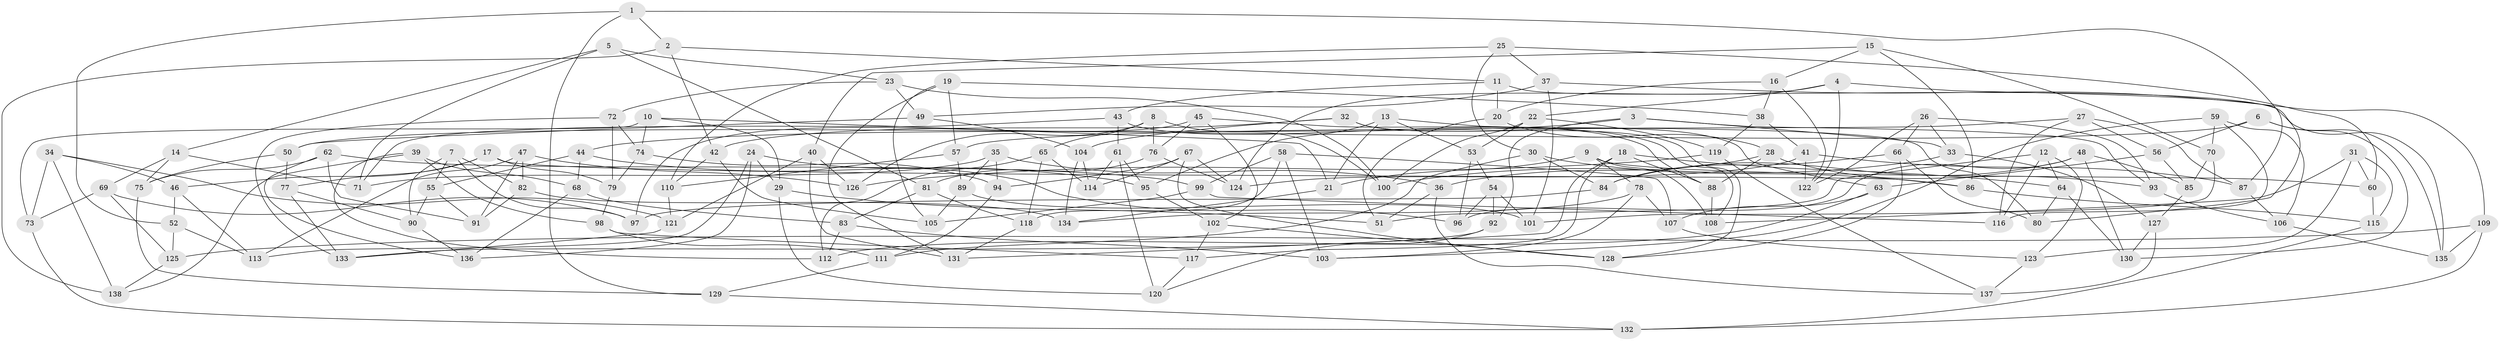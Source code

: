 // coarse degree distribution, {6: 0.611764705882353, 4: 0.36470588235294116, 5: 0.011764705882352941, 3: 0.011764705882352941}
// Generated by graph-tools (version 1.1) at 2025/52/02/27/25 19:52:33]
// undirected, 138 vertices, 276 edges
graph export_dot {
graph [start="1"]
  node [color=gray90,style=filled];
  1;
  2;
  3;
  4;
  5;
  6;
  7;
  8;
  9;
  10;
  11;
  12;
  13;
  14;
  15;
  16;
  17;
  18;
  19;
  20;
  21;
  22;
  23;
  24;
  25;
  26;
  27;
  28;
  29;
  30;
  31;
  32;
  33;
  34;
  35;
  36;
  37;
  38;
  39;
  40;
  41;
  42;
  43;
  44;
  45;
  46;
  47;
  48;
  49;
  50;
  51;
  52;
  53;
  54;
  55;
  56;
  57;
  58;
  59;
  60;
  61;
  62;
  63;
  64;
  65;
  66;
  67;
  68;
  69;
  70;
  71;
  72;
  73;
  74;
  75;
  76;
  77;
  78;
  79;
  80;
  81;
  82;
  83;
  84;
  85;
  86;
  87;
  88;
  89;
  90;
  91;
  92;
  93;
  94;
  95;
  96;
  97;
  98;
  99;
  100;
  101;
  102;
  103;
  104;
  105;
  106;
  107;
  108;
  109;
  110;
  111;
  112;
  113;
  114;
  115;
  116;
  117;
  118;
  119;
  120;
  121;
  122;
  123;
  124;
  125;
  126;
  127;
  128;
  129;
  130;
  131;
  132;
  133;
  134;
  135;
  136;
  137;
  138;
  1 -- 2;
  1 -- 52;
  1 -- 87;
  1 -- 129;
  2 -- 138;
  2 -- 11;
  2 -- 42;
  3 -- 33;
  3 -- 93;
  3 -- 92;
  3 -- 44;
  4 -- 124;
  4 -- 22;
  4 -- 80;
  4 -- 122;
  5 -- 71;
  5 -- 23;
  5 -- 14;
  5 -- 81;
  6 -- 130;
  6 -- 50;
  6 -- 135;
  6 -- 56;
  7 -- 97;
  7 -- 90;
  7 -- 82;
  7 -- 55;
  8 -- 76;
  8 -- 126;
  8 -- 100;
  8 -- 65;
  9 -- 60;
  9 -- 108;
  9 -- 21;
  9 -- 78;
  10 -- 29;
  10 -- 74;
  10 -- 21;
  10 -- 73;
  11 -- 20;
  11 -- 43;
  11 -- 135;
  12 -- 116;
  12 -- 123;
  12 -- 51;
  12 -- 64;
  13 -- 80;
  13 -- 53;
  13 -- 95;
  13 -- 21;
  14 -- 71;
  14 -- 75;
  14 -- 69;
  15 -- 86;
  15 -- 16;
  15 -- 70;
  15 -- 40;
  16 -- 122;
  16 -- 38;
  16 -- 20;
  17 -- 86;
  17 -- 46;
  17 -- 77;
  17 -- 79;
  18 -- 117;
  18 -- 64;
  18 -- 88;
  18 -- 131;
  19 -- 57;
  19 -- 105;
  19 -- 38;
  19 -- 131;
  20 -- 28;
  20 -- 51;
  21 -- 134;
  22 -- 53;
  22 -- 100;
  22 -- 119;
  23 -- 72;
  23 -- 49;
  23 -- 100;
  24 -- 96;
  24 -- 113;
  24 -- 29;
  24 -- 136;
  25 -- 110;
  25 -- 60;
  25 -- 37;
  25 -- 30;
  26 -- 93;
  26 -- 122;
  26 -- 66;
  26 -- 33;
  27 -- 56;
  27 -- 87;
  27 -- 57;
  27 -- 116;
  28 -- 36;
  28 -- 93;
  28 -- 88;
  29 -- 120;
  29 -- 51;
  30 -- 84;
  30 -- 111;
  30 -- 86;
  31 -- 60;
  31 -- 115;
  31 -- 108;
  31 -- 123;
  32 -- 128;
  32 -- 104;
  32 -- 42;
  32 -- 63;
  33 -- 100;
  33 -- 127;
  34 -- 121;
  34 -- 73;
  34 -- 138;
  34 -- 46;
  35 -- 71;
  35 -- 94;
  35 -- 36;
  35 -- 89;
  36 -- 51;
  36 -- 137;
  37 -- 101;
  37 -- 49;
  37 -- 109;
  38 -- 41;
  38 -- 119;
  39 -- 68;
  39 -- 138;
  39 -- 98;
  39 -- 112;
  40 -- 126;
  40 -- 121;
  40 -- 131;
  41 -- 124;
  41 -- 122;
  41 -- 87;
  42 -- 105;
  42 -- 110;
  43 -- 61;
  43 -- 71;
  43 -- 88;
  44 -- 55;
  44 -- 68;
  44 -- 95;
  45 -- 108;
  45 -- 76;
  45 -- 102;
  45 -- 97;
  46 -- 113;
  46 -- 52;
  47 -- 82;
  47 -- 91;
  47 -- 126;
  47 -- 113;
  48 -- 96;
  48 -- 130;
  48 -- 85;
  48 -- 84;
  49 -- 50;
  49 -- 104;
  50 -- 75;
  50 -- 77;
  52 -- 113;
  52 -- 125;
  53 -- 54;
  53 -- 96;
  54 -- 96;
  54 -- 92;
  54 -- 101;
  55 -- 90;
  55 -- 91;
  56 -- 63;
  56 -- 85;
  57 -- 110;
  57 -- 89;
  58 -- 99;
  58 -- 107;
  58 -- 118;
  58 -- 103;
  59 -- 70;
  59 -- 116;
  59 -- 106;
  59 -- 103;
  60 -- 115;
  61 -- 120;
  61 -- 114;
  61 -- 95;
  62 -- 99;
  62 -- 136;
  62 -- 91;
  62 -- 75;
  63 -- 107;
  63 -- 112;
  64 -- 130;
  64 -- 80;
  65 -- 114;
  65 -- 118;
  65 -- 112;
  66 -- 128;
  66 -- 84;
  66 -- 80;
  67 -- 128;
  67 -- 124;
  67 -- 94;
  67 -- 114;
  68 -- 136;
  68 -- 83;
  69 -- 73;
  69 -- 125;
  69 -- 97;
  70 -- 85;
  70 -- 101;
  72 -- 133;
  72 -- 79;
  72 -- 74;
  73 -- 132;
  74 -- 94;
  74 -- 79;
  75 -- 129;
  76 -- 81;
  76 -- 124;
  77 -- 90;
  77 -- 133;
  78 -- 107;
  78 -- 103;
  78 -- 134;
  79 -- 98;
  81 -- 118;
  81 -- 83;
  82 -- 91;
  82 -- 134;
  83 -- 103;
  83 -- 112;
  84 -- 97;
  85 -- 127;
  86 -- 115;
  87 -- 106;
  88 -- 108;
  89 -- 105;
  89 -- 101;
  90 -- 136;
  92 -- 120;
  92 -- 133;
  93 -- 106;
  94 -- 111;
  95 -- 102;
  98 -- 117;
  98 -- 111;
  99 -- 116;
  99 -- 105;
  102 -- 128;
  102 -- 117;
  104 -- 134;
  104 -- 114;
  106 -- 135;
  107 -- 123;
  109 -- 135;
  109 -- 125;
  109 -- 132;
  110 -- 121;
  111 -- 129;
  115 -- 132;
  117 -- 120;
  118 -- 131;
  119 -- 137;
  119 -- 126;
  121 -- 133;
  123 -- 137;
  125 -- 138;
  127 -- 137;
  127 -- 130;
  129 -- 132;
}
